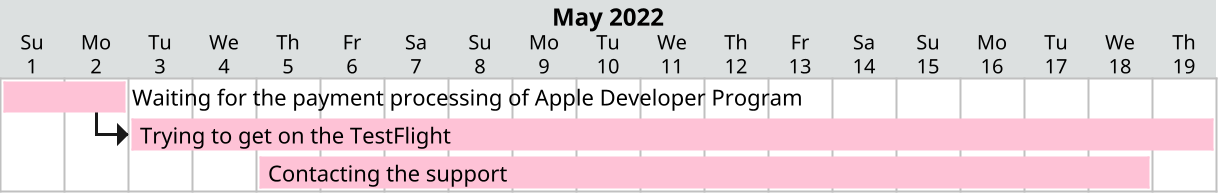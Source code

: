 @startgantt
' title Damn App Store Connect
scale 2

Project starts 2022-05-01
projectscale daily zoom 2
hide footbox

[Waiting for the payment processing of Apple Developer Program] as [task6] lasts  2 days and starts 2022-05-01
[Trying to get on the TestFlight] as [task7]                               lasts 17 days and starts at [task6]'s end
[Contacting the support] as [task8]                                        lasts 14 days and starts 2022-05-05

[task6] is colored in #FEC2D6
[task7] is colored in #FEC2D6
[task8] is colored in #FEC2D6

<style>
ganttDiagram {
    timeline {
        BackgroundColor #dce0e0
    }
}
</style>
@endgantt